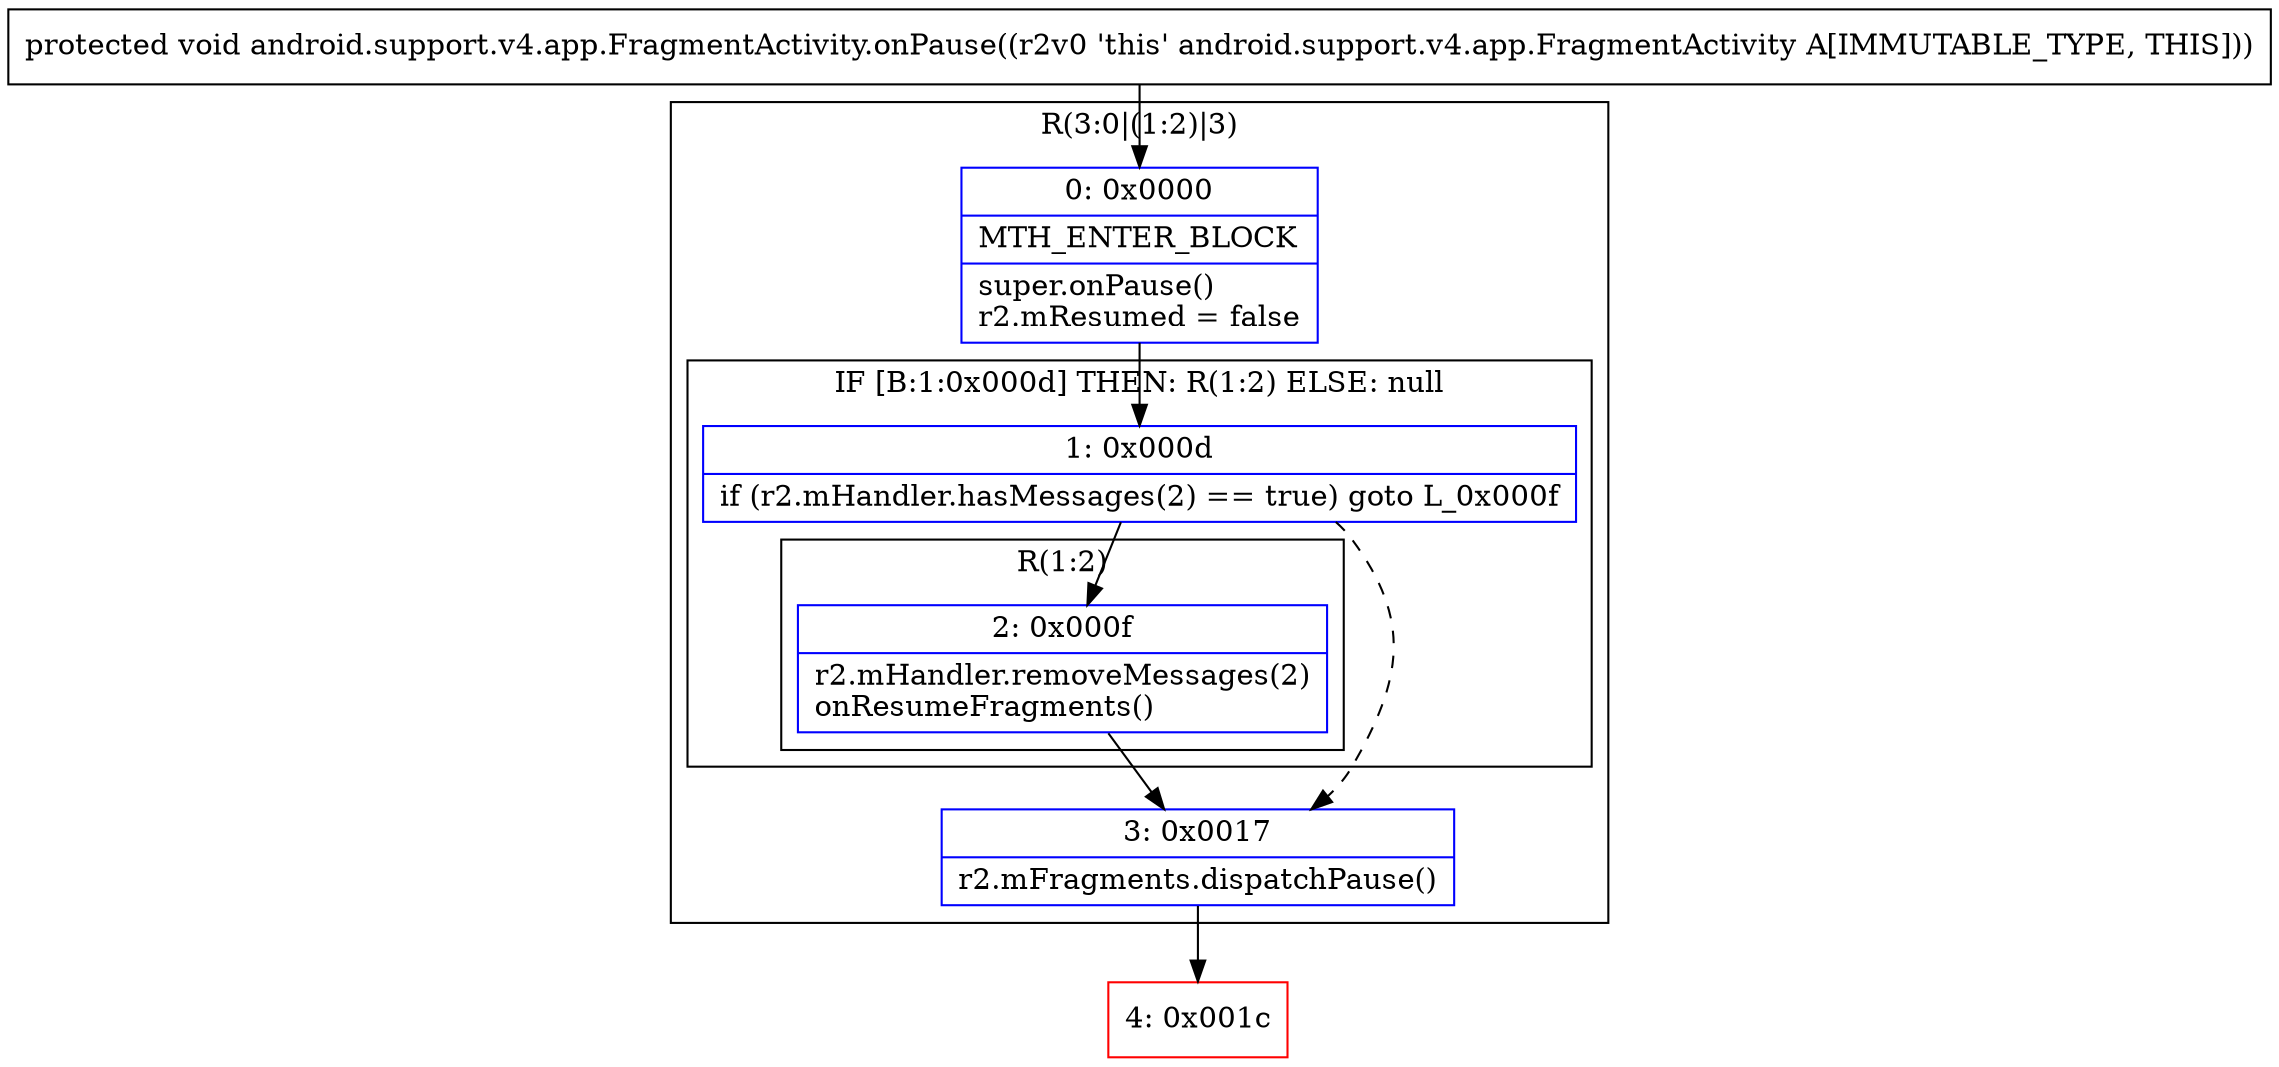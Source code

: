 digraph "CFG forandroid.support.v4.app.FragmentActivity.onPause()V" {
subgraph cluster_Region_1594672059 {
label = "R(3:0|(1:2)|3)";
node [shape=record,color=blue];
Node_0 [shape=record,label="{0\:\ 0x0000|MTH_ENTER_BLOCK\l|super.onPause()\lr2.mResumed = false\l}"];
subgraph cluster_IfRegion_2005604443 {
label = "IF [B:1:0x000d] THEN: R(1:2) ELSE: null";
node [shape=record,color=blue];
Node_1 [shape=record,label="{1\:\ 0x000d|if (r2.mHandler.hasMessages(2) == true) goto L_0x000f\l}"];
subgraph cluster_Region_175594146 {
label = "R(1:2)";
node [shape=record,color=blue];
Node_2 [shape=record,label="{2\:\ 0x000f|r2.mHandler.removeMessages(2)\lonResumeFragments()\l}"];
}
}
Node_3 [shape=record,label="{3\:\ 0x0017|r2.mFragments.dispatchPause()\l}"];
}
Node_4 [shape=record,color=red,label="{4\:\ 0x001c}"];
MethodNode[shape=record,label="{protected void android.support.v4.app.FragmentActivity.onPause((r2v0 'this' android.support.v4.app.FragmentActivity A[IMMUTABLE_TYPE, THIS])) }"];
MethodNode -> Node_0;
Node_0 -> Node_1;
Node_1 -> Node_2;
Node_1 -> Node_3[style=dashed];
Node_2 -> Node_3;
Node_3 -> Node_4;
}

